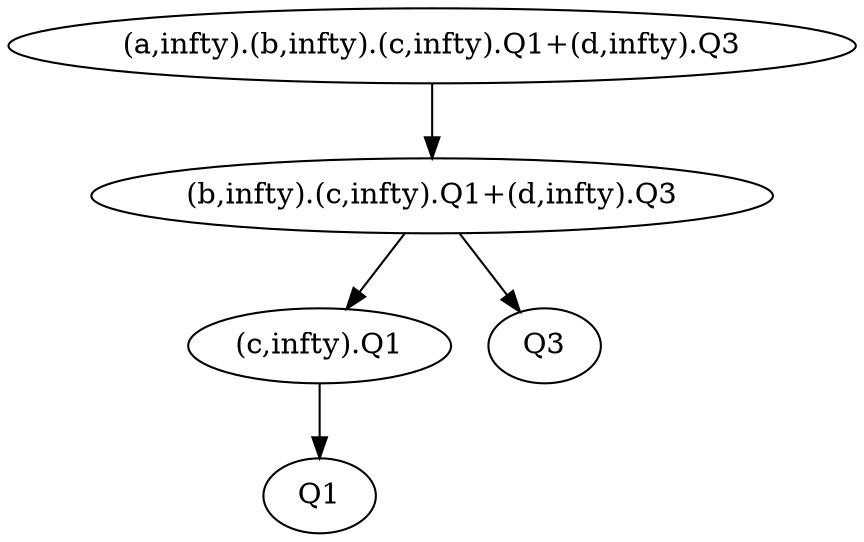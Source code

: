 digraph test {
  "(a,infty).(b,infty).(c,infty).Q1+(d,infty).Q3" ->
  "(b,infty).(c,infty).Q1+(d,infty).Q3"
  "(b,infty).(c,infty).Q1+(d,infty).Q3" -> "(c,infty).Q1"
  "(c,infty).Q1" -> "Q1"
  "(b,infty).(c,infty).Q1+(d,infty).Q3" -> "Q3"

}



